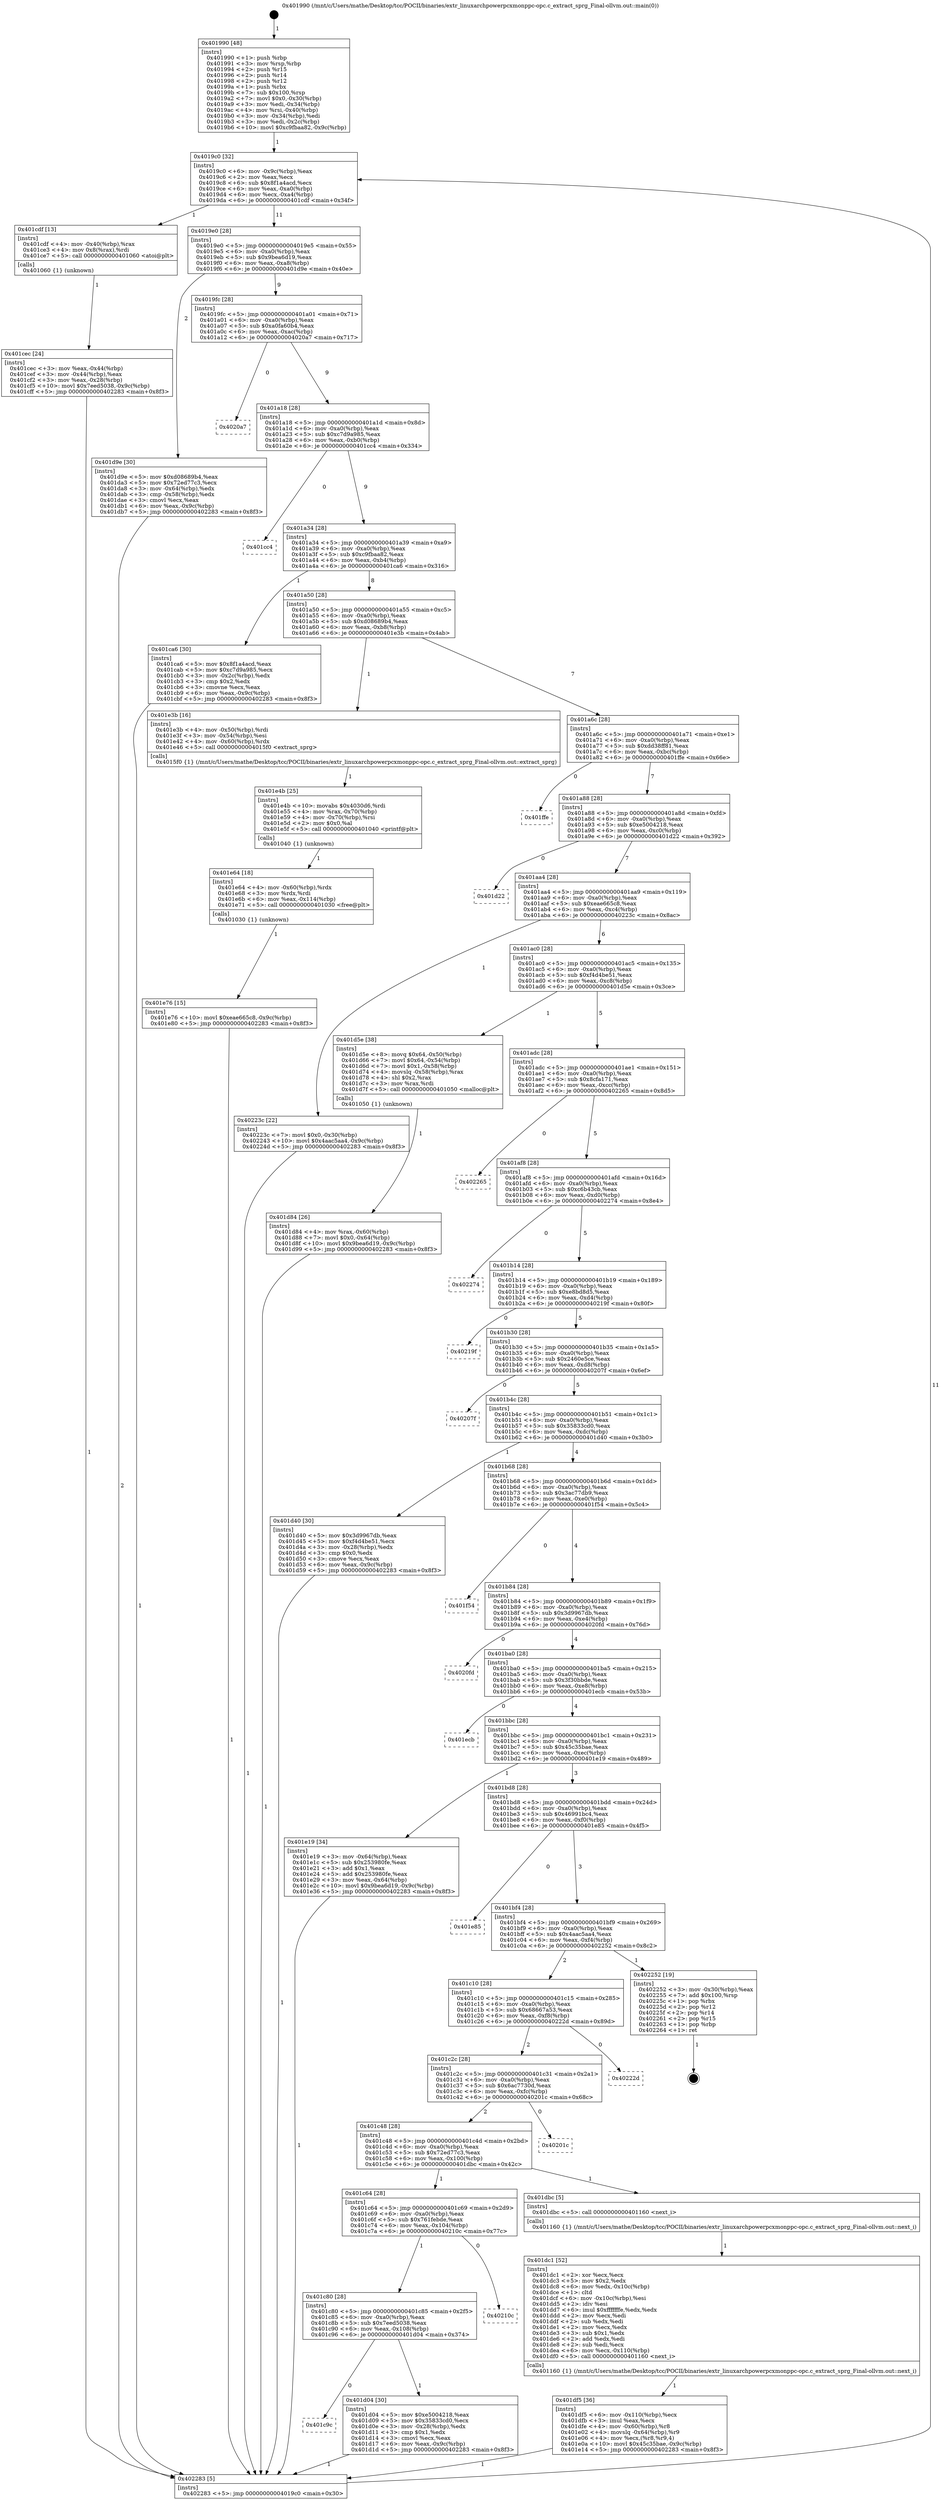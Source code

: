 digraph "0x401990" {
  label = "0x401990 (/mnt/c/Users/mathe/Desktop/tcc/POCII/binaries/extr_linuxarchpowerpcxmonppc-opc.c_extract_sprg_Final-ollvm.out::main(0))"
  labelloc = "t"
  node[shape=record]

  Entry [label="",width=0.3,height=0.3,shape=circle,fillcolor=black,style=filled]
  "0x4019c0" [label="{
     0x4019c0 [32]\l
     | [instrs]\l
     &nbsp;&nbsp;0x4019c0 \<+6\>: mov -0x9c(%rbp),%eax\l
     &nbsp;&nbsp;0x4019c6 \<+2\>: mov %eax,%ecx\l
     &nbsp;&nbsp;0x4019c8 \<+6\>: sub $0x8f1a4acd,%ecx\l
     &nbsp;&nbsp;0x4019ce \<+6\>: mov %eax,-0xa0(%rbp)\l
     &nbsp;&nbsp;0x4019d4 \<+6\>: mov %ecx,-0xa4(%rbp)\l
     &nbsp;&nbsp;0x4019da \<+6\>: je 0000000000401cdf \<main+0x34f\>\l
  }"]
  "0x401cdf" [label="{
     0x401cdf [13]\l
     | [instrs]\l
     &nbsp;&nbsp;0x401cdf \<+4\>: mov -0x40(%rbp),%rax\l
     &nbsp;&nbsp;0x401ce3 \<+4\>: mov 0x8(%rax),%rdi\l
     &nbsp;&nbsp;0x401ce7 \<+5\>: call 0000000000401060 \<atoi@plt\>\l
     | [calls]\l
     &nbsp;&nbsp;0x401060 \{1\} (unknown)\l
  }"]
  "0x4019e0" [label="{
     0x4019e0 [28]\l
     | [instrs]\l
     &nbsp;&nbsp;0x4019e0 \<+5\>: jmp 00000000004019e5 \<main+0x55\>\l
     &nbsp;&nbsp;0x4019e5 \<+6\>: mov -0xa0(%rbp),%eax\l
     &nbsp;&nbsp;0x4019eb \<+5\>: sub $0x9bea6d19,%eax\l
     &nbsp;&nbsp;0x4019f0 \<+6\>: mov %eax,-0xa8(%rbp)\l
     &nbsp;&nbsp;0x4019f6 \<+6\>: je 0000000000401d9e \<main+0x40e\>\l
  }"]
  Exit [label="",width=0.3,height=0.3,shape=circle,fillcolor=black,style=filled,peripheries=2]
  "0x401d9e" [label="{
     0x401d9e [30]\l
     | [instrs]\l
     &nbsp;&nbsp;0x401d9e \<+5\>: mov $0xd08689b4,%eax\l
     &nbsp;&nbsp;0x401da3 \<+5\>: mov $0x72ed77c3,%ecx\l
     &nbsp;&nbsp;0x401da8 \<+3\>: mov -0x64(%rbp),%edx\l
     &nbsp;&nbsp;0x401dab \<+3\>: cmp -0x58(%rbp),%edx\l
     &nbsp;&nbsp;0x401dae \<+3\>: cmovl %ecx,%eax\l
     &nbsp;&nbsp;0x401db1 \<+6\>: mov %eax,-0x9c(%rbp)\l
     &nbsp;&nbsp;0x401db7 \<+5\>: jmp 0000000000402283 \<main+0x8f3\>\l
  }"]
  "0x4019fc" [label="{
     0x4019fc [28]\l
     | [instrs]\l
     &nbsp;&nbsp;0x4019fc \<+5\>: jmp 0000000000401a01 \<main+0x71\>\l
     &nbsp;&nbsp;0x401a01 \<+6\>: mov -0xa0(%rbp),%eax\l
     &nbsp;&nbsp;0x401a07 \<+5\>: sub $0xa0fa60b4,%eax\l
     &nbsp;&nbsp;0x401a0c \<+6\>: mov %eax,-0xac(%rbp)\l
     &nbsp;&nbsp;0x401a12 \<+6\>: je 00000000004020a7 \<main+0x717\>\l
  }"]
  "0x401e76" [label="{
     0x401e76 [15]\l
     | [instrs]\l
     &nbsp;&nbsp;0x401e76 \<+10\>: movl $0xeae665c8,-0x9c(%rbp)\l
     &nbsp;&nbsp;0x401e80 \<+5\>: jmp 0000000000402283 \<main+0x8f3\>\l
  }"]
  "0x4020a7" [label="{
     0x4020a7\l
  }", style=dashed]
  "0x401a18" [label="{
     0x401a18 [28]\l
     | [instrs]\l
     &nbsp;&nbsp;0x401a18 \<+5\>: jmp 0000000000401a1d \<main+0x8d\>\l
     &nbsp;&nbsp;0x401a1d \<+6\>: mov -0xa0(%rbp),%eax\l
     &nbsp;&nbsp;0x401a23 \<+5\>: sub $0xc7d9a985,%eax\l
     &nbsp;&nbsp;0x401a28 \<+6\>: mov %eax,-0xb0(%rbp)\l
     &nbsp;&nbsp;0x401a2e \<+6\>: je 0000000000401cc4 \<main+0x334\>\l
  }"]
  "0x401e64" [label="{
     0x401e64 [18]\l
     | [instrs]\l
     &nbsp;&nbsp;0x401e64 \<+4\>: mov -0x60(%rbp),%rdx\l
     &nbsp;&nbsp;0x401e68 \<+3\>: mov %rdx,%rdi\l
     &nbsp;&nbsp;0x401e6b \<+6\>: mov %eax,-0x114(%rbp)\l
     &nbsp;&nbsp;0x401e71 \<+5\>: call 0000000000401030 \<free@plt\>\l
     | [calls]\l
     &nbsp;&nbsp;0x401030 \{1\} (unknown)\l
  }"]
  "0x401cc4" [label="{
     0x401cc4\l
  }", style=dashed]
  "0x401a34" [label="{
     0x401a34 [28]\l
     | [instrs]\l
     &nbsp;&nbsp;0x401a34 \<+5\>: jmp 0000000000401a39 \<main+0xa9\>\l
     &nbsp;&nbsp;0x401a39 \<+6\>: mov -0xa0(%rbp),%eax\l
     &nbsp;&nbsp;0x401a3f \<+5\>: sub $0xc9fbaa82,%eax\l
     &nbsp;&nbsp;0x401a44 \<+6\>: mov %eax,-0xb4(%rbp)\l
     &nbsp;&nbsp;0x401a4a \<+6\>: je 0000000000401ca6 \<main+0x316\>\l
  }"]
  "0x401e4b" [label="{
     0x401e4b [25]\l
     | [instrs]\l
     &nbsp;&nbsp;0x401e4b \<+10\>: movabs $0x4030d6,%rdi\l
     &nbsp;&nbsp;0x401e55 \<+4\>: mov %rax,-0x70(%rbp)\l
     &nbsp;&nbsp;0x401e59 \<+4\>: mov -0x70(%rbp),%rsi\l
     &nbsp;&nbsp;0x401e5d \<+2\>: mov $0x0,%al\l
     &nbsp;&nbsp;0x401e5f \<+5\>: call 0000000000401040 \<printf@plt\>\l
     | [calls]\l
     &nbsp;&nbsp;0x401040 \{1\} (unknown)\l
  }"]
  "0x401ca6" [label="{
     0x401ca6 [30]\l
     | [instrs]\l
     &nbsp;&nbsp;0x401ca6 \<+5\>: mov $0x8f1a4acd,%eax\l
     &nbsp;&nbsp;0x401cab \<+5\>: mov $0xc7d9a985,%ecx\l
     &nbsp;&nbsp;0x401cb0 \<+3\>: mov -0x2c(%rbp),%edx\l
     &nbsp;&nbsp;0x401cb3 \<+3\>: cmp $0x2,%edx\l
     &nbsp;&nbsp;0x401cb6 \<+3\>: cmovne %ecx,%eax\l
     &nbsp;&nbsp;0x401cb9 \<+6\>: mov %eax,-0x9c(%rbp)\l
     &nbsp;&nbsp;0x401cbf \<+5\>: jmp 0000000000402283 \<main+0x8f3\>\l
  }"]
  "0x401a50" [label="{
     0x401a50 [28]\l
     | [instrs]\l
     &nbsp;&nbsp;0x401a50 \<+5\>: jmp 0000000000401a55 \<main+0xc5\>\l
     &nbsp;&nbsp;0x401a55 \<+6\>: mov -0xa0(%rbp),%eax\l
     &nbsp;&nbsp;0x401a5b \<+5\>: sub $0xd08689b4,%eax\l
     &nbsp;&nbsp;0x401a60 \<+6\>: mov %eax,-0xb8(%rbp)\l
     &nbsp;&nbsp;0x401a66 \<+6\>: je 0000000000401e3b \<main+0x4ab\>\l
  }"]
  "0x402283" [label="{
     0x402283 [5]\l
     | [instrs]\l
     &nbsp;&nbsp;0x402283 \<+5\>: jmp 00000000004019c0 \<main+0x30\>\l
  }"]
  "0x401990" [label="{
     0x401990 [48]\l
     | [instrs]\l
     &nbsp;&nbsp;0x401990 \<+1\>: push %rbp\l
     &nbsp;&nbsp;0x401991 \<+3\>: mov %rsp,%rbp\l
     &nbsp;&nbsp;0x401994 \<+2\>: push %r15\l
     &nbsp;&nbsp;0x401996 \<+2\>: push %r14\l
     &nbsp;&nbsp;0x401998 \<+2\>: push %r12\l
     &nbsp;&nbsp;0x40199a \<+1\>: push %rbx\l
     &nbsp;&nbsp;0x40199b \<+7\>: sub $0x100,%rsp\l
     &nbsp;&nbsp;0x4019a2 \<+7\>: movl $0x0,-0x30(%rbp)\l
     &nbsp;&nbsp;0x4019a9 \<+3\>: mov %edi,-0x34(%rbp)\l
     &nbsp;&nbsp;0x4019ac \<+4\>: mov %rsi,-0x40(%rbp)\l
     &nbsp;&nbsp;0x4019b0 \<+3\>: mov -0x34(%rbp),%edi\l
     &nbsp;&nbsp;0x4019b3 \<+3\>: mov %edi,-0x2c(%rbp)\l
     &nbsp;&nbsp;0x4019b6 \<+10\>: movl $0xc9fbaa82,-0x9c(%rbp)\l
  }"]
  "0x401cec" [label="{
     0x401cec [24]\l
     | [instrs]\l
     &nbsp;&nbsp;0x401cec \<+3\>: mov %eax,-0x44(%rbp)\l
     &nbsp;&nbsp;0x401cef \<+3\>: mov -0x44(%rbp),%eax\l
     &nbsp;&nbsp;0x401cf2 \<+3\>: mov %eax,-0x28(%rbp)\l
     &nbsp;&nbsp;0x401cf5 \<+10\>: movl $0x7eed5038,-0x9c(%rbp)\l
     &nbsp;&nbsp;0x401cff \<+5\>: jmp 0000000000402283 \<main+0x8f3\>\l
  }"]
  "0x401df5" [label="{
     0x401df5 [36]\l
     | [instrs]\l
     &nbsp;&nbsp;0x401df5 \<+6\>: mov -0x110(%rbp),%ecx\l
     &nbsp;&nbsp;0x401dfb \<+3\>: imul %eax,%ecx\l
     &nbsp;&nbsp;0x401dfe \<+4\>: mov -0x60(%rbp),%r8\l
     &nbsp;&nbsp;0x401e02 \<+4\>: movslq -0x64(%rbp),%r9\l
     &nbsp;&nbsp;0x401e06 \<+4\>: mov %ecx,(%r8,%r9,4)\l
     &nbsp;&nbsp;0x401e0a \<+10\>: movl $0x45c35bae,-0x9c(%rbp)\l
     &nbsp;&nbsp;0x401e14 \<+5\>: jmp 0000000000402283 \<main+0x8f3\>\l
  }"]
  "0x401e3b" [label="{
     0x401e3b [16]\l
     | [instrs]\l
     &nbsp;&nbsp;0x401e3b \<+4\>: mov -0x50(%rbp),%rdi\l
     &nbsp;&nbsp;0x401e3f \<+3\>: mov -0x54(%rbp),%esi\l
     &nbsp;&nbsp;0x401e42 \<+4\>: mov -0x60(%rbp),%rdx\l
     &nbsp;&nbsp;0x401e46 \<+5\>: call 00000000004015f0 \<extract_sprg\>\l
     | [calls]\l
     &nbsp;&nbsp;0x4015f0 \{1\} (/mnt/c/Users/mathe/Desktop/tcc/POCII/binaries/extr_linuxarchpowerpcxmonppc-opc.c_extract_sprg_Final-ollvm.out::extract_sprg)\l
  }"]
  "0x401a6c" [label="{
     0x401a6c [28]\l
     | [instrs]\l
     &nbsp;&nbsp;0x401a6c \<+5\>: jmp 0000000000401a71 \<main+0xe1\>\l
     &nbsp;&nbsp;0x401a71 \<+6\>: mov -0xa0(%rbp),%eax\l
     &nbsp;&nbsp;0x401a77 \<+5\>: sub $0xdd38ff81,%eax\l
     &nbsp;&nbsp;0x401a7c \<+6\>: mov %eax,-0xbc(%rbp)\l
     &nbsp;&nbsp;0x401a82 \<+6\>: je 0000000000401ffe \<main+0x66e\>\l
  }"]
  "0x401dc1" [label="{
     0x401dc1 [52]\l
     | [instrs]\l
     &nbsp;&nbsp;0x401dc1 \<+2\>: xor %ecx,%ecx\l
     &nbsp;&nbsp;0x401dc3 \<+5\>: mov $0x2,%edx\l
     &nbsp;&nbsp;0x401dc8 \<+6\>: mov %edx,-0x10c(%rbp)\l
     &nbsp;&nbsp;0x401dce \<+1\>: cltd\l
     &nbsp;&nbsp;0x401dcf \<+6\>: mov -0x10c(%rbp),%esi\l
     &nbsp;&nbsp;0x401dd5 \<+2\>: idiv %esi\l
     &nbsp;&nbsp;0x401dd7 \<+6\>: imul $0xfffffffe,%edx,%edx\l
     &nbsp;&nbsp;0x401ddd \<+2\>: mov %ecx,%edi\l
     &nbsp;&nbsp;0x401ddf \<+2\>: sub %edx,%edi\l
     &nbsp;&nbsp;0x401de1 \<+2\>: mov %ecx,%edx\l
     &nbsp;&nbsp;0x401de3 \<+3\>: sub $0x1,%edx\l
     &nbsp;&nbsp;0x401de6 \<+2\>: add %edx,%edi\l
     &nbsp;&nbsp;0x401de8 \<+2\>: sub %edi,%ecx\l
     &nbsp;&nbsp;0x401dea \<+6\>: mov %ecx,-0x110(%rbp)\l
     &nbsp;&nbsp;0x401df0 \<+5\>: call 0000000000401160 \<next_i\>\l
     | [calls]\l
     &nbsp;&nbsp;0x401160 \{1\} (/mnt/c/Users/mathe/Desktop/tcc/POCII/binaries/extr_linuxarchpowerpcxmonppc-opc.c_extract_sprg_Final-ollvm.out::next_i)\l
  }"]
  "0x401ffe" [label="{
     0x401ffe\l
  }", style=dashed]
  "0x401a88" [label="{
     0x401a88 [28]\l
     | [instrs]\l
     &nbsp;&nbsp;0x401a88 \<+5\>: jmp 0000000000401a8d \<main+0xfd\>\l
     &nbsp;&nbsp;0x401a8d \<+6\>: mov -0xa0(%rbp),%eax\l
     &nbsp;&nbsp;0x401a93 \<+5\>: sub $0xe5004218,%eax\l
     &nbsp;&nbsp;0x401a98 \<+6\>: mov %eax,-0xc0(%rbp)\l
     &nbsp;&nbsp;0x401a9e \<+6\>: je 0000000000401d22 \<main+0x392\>\l
  }"]
  "0x401d84" [label="{
     0x401d84 [26]\l
     | [instrs]\l
     &nbsp;&nbsp;0x401d84 \<+4\>: mov %rax,-0x60(%rbp)\l
     &nbsp;&nbsp;0x401d88 \<+7\>: movl $0x0,-0x64(%rbp)\l
     &nbsp;&nbsp;0x401d8f \<+10\>: movl $0x9bea6d19,-0x9c(%rbp)\l
     &nbsp;&nbsp;0x401d99 \<+5\>: jmp 0000000000402283 \<main+0x8f3\>\l
  }"]
  "0x401d22" [label="{
     0x401d22\l
  }", style=dashed]
  "0x401aa4" [label="{
     0x401aa4 [28]\l
     | [instrs]\l
     &nbsp;&nbsp;0x401aa4 \<+5\>: jmp 0000000000401aa9 \<main+0x119\>\l
     &nbsp;&nbsp;0x401aa9 \<+6\>: mov -0xa0(%rbp),%eax\l
     &nbsp;&nbsp;0x401aaf \<+5\>: sub $0xeae665c8,%eax\l
     &nbsp;&nbsp;0x401ab4 \<+6\>: mov %eax,-0xc4(%rbp)\l
     &nbsp;&nbsp;0x401aba \<+6\>: je 000000000040223c \<main+0x8ac\>\l
  }"]
  "0x401c9c" [label="{
     0x401c9c\l
  }", style=dashed]
  "0x40223c" [label="{
     0x40223c [22]\l
     | [instrs]\l
     &nbsp;&nbsp;0x40223c \<+7\>: movl $0x0,-0x30(%rbp)\l
     &nbsp;&nbsp;0x402243 \<+10\>: movl $0x4aac5aa4,-0x9c(%rbp)\l
     &nbsp;&nbsp;0x40224d \<+5\>: jmp 0000000000402283 \<main+0x8f3\>\l
  }"]
  "0x401ac0" [label="{
     0x401ac0 [28]\l
     | [instrs]\l
     &nbsp;&nbsp;0x401ac0 \<+5\>: jmp 0000000000401ac5 \<main+0x135\>\l
     &nbsp;&nbsp;0x401ac5 \<+6\>: mov -0xa0(%rbp),%eax\l
     &nbsp;&nbsp;0x401acb \<+5\>: sub $0xf4d4be51,%eax\l
     &nbsp;&nbsp;0x401ad0 \<+6\>: mov %eax,-0xc8(%rbp)\l
     &nbsp;&nbsp;0x401ad6 \<+6\>: je 0000000000401d5e \<main+0x3ce\>\l
  }"]
  "0x401d04" [label="{
     0x401d04 [30]\l
     | [instrs]\l
     &nbsp;&nbsp;0x401d04 \<+5\>: mov $0xe5004218,%eax\l
     &nbsp;&nbsp;0x401d09 \<+5\>: mov $0x35833cd0,%ecx\l
     &nbsp;&nbsp;0x401d0e \<+3\>: mov -0x28(%rbp),%edx\l
     &nbsp;&nbsp;0x401d11 \<+3\>: cmp $0x1,%edx\l
     &nbsp;&nbsp;0x401d14 \<+3\>: cmovl %ecx,%eax\l
     &nbsp;&nbsp;0x401d17 \<+6\>: mov %eax,-0x9c(%rbp)\l
     &nbsp;&nbsp;0x401d1d \<+5\>: jmp 0000000000402283 \<main+0x8f3\>\l
  }"]
  "0x401d5e" [label="{
     0x401d5e [38]\l
     | [instrs]\l
     &nbsp;&nbsp;0x401d5e \<+8\>: movq $0x64,-0x50(%rbp)\l
     &nbsp;&nbsp;0x401d66 \<+7\>: movl $0x64,-0x54(%rbp)\l
     &nbsp;&nbsp;0x401d6d \<+7\>: movl $0x1,-0x58(%rbp)\l
     &nbsp;&nbsp;0x401d74 \<+4\>: movslq -0x58(%rbp),%rax\l
     &nbsp;&nbsp;0x401d78 \<+4\>: shl $0x2,%rax\l
     &nbsp;&nbsp;0x401d7c \<+3\>: mov %rax,%rdi\l
     &nbsp;&nbsp;0x401d7f \<+5\>: call 0000000000401050 \<malloc@plt\>\l
     | [calls]\l
     &nbsp;&nbsp;0x401050 \{1\} (unknown)\l
  }"]
  "0x401adc" [label="{
     0x401adc [28]\l
     | [instrs]\l
     &nbsp;&nbsp;0x401adc \<+5\>: jmp 0000000000401ae1 \<main+0x151\>\l
     &nbsp;&nbsp;0x401ae1 \<+6\>: mov -0xa0(%rbp),%eax\l
     &nbsp;&nbsp;0x401ae7 \<+5\>: sub $0x8cfa171,%eax\l
     &nbsp;&nbsp;0x401aec \<+6\>: mov %eax,-0xcc(%rbp)\l
     &nbsp;&nbsp;0x401af2 \<+6\>: je 0000000000402265 \<main+0x8d5\>\l
  }"]
  "0x401c80" [label="{
     0x401c80 [28]\l
     | [instrs]\l
     &nbsp;&nbsp;0x401c80 \<+5\>: jmp 0000000000401c85 \<main+0x2f5\>\l
     &nbsp;&nbsp;0x401c85 \<+6\>: mov -0xa0(%rbp),%eax\l
     &nbsp;&nbsp;0x401c8b \<+5\>: sub $0x7eed5038,%eax\l
     &nbsp;&nbsp;0x401c90 \<+6\>: mov %eax,-0x108(%rbp)\l
     &nbsp;&nbsp;0x401c96 \<+6\>: je 0000000000401d04 \<main+0x374\>\l
  }"]
  "0x402265" [label="{
     0x402265\l
  }", style=dashed]
  "0x401af8" [label="{
     0x401af8 [28]\l
     | [instrs]\l
     &nbsp;&nbsp;0x401af8 \<+5\>: jmp 0000000000401afd \<main+0x16d\>\l
     &nbsp;&nbsp;0x401afd \<+6\>: mov -0xa0(%rbp),%eax\l
     &nbsp;&nbsp;0x401b03 \<+5\>: sub $0xc6b43cb,%eax\l
     &nbsp;&nbsp;0x401b08 \<+6\>: mov %eax,-0xd0(%rbp)\l
     &nbsp;&nbsp;0x401b0e \<+6\>: je 0000000000402274 \<main+0x8e4\>\l
  }"]
  "0x40210c" [label="{
     0x40210c\l
  }", style=dashed]
  "0x402274" [label="{
     0x402274\l
  }", style=dashed]
  "0x401b14" [label="{
     0x401b14 [28]\l
     | [instrs]\l
     &nbsp;&nbsp;0x401b14 \<+5\>: jmp 0000000000401b19 \<main+0x189\>\l
     &nbsp;&nbsp;0x401b19 \<+6\>: mov -0xa0(%rbp),%eax\l
     &nbsp;&nbsp;0x401b1f \<+5\>: sub $0xe8bd8d5,%eax\l
     &nbsp;&nbsp;0x401b24 \<+6\>: mov %eax,-0xd4(%rbp)\l
     &nbsp;&nbsp;0x401b2a \<+6\>: je 000000000040219f \<main+0x80f\>\l
  }"]
  "0x401c64" [label="{
     0x401c64 [28]\l
     | [instrs]\l
     &nbsp;&nbsp;0x401c64 \<+5\>: jmp 0000000000401c69 \<main+0x2d9\>\l
     &nbsp;&nbsp;0x401c69 \<+6\>: mov -0xa0(%rbp),%eax\l
     &nbsp;&nbsp;0x401c6f \<+5\>: sub $0x761febde,%eax\l
     &nbsp;&nbsp;0x401c74 \<+6\>: mov %eax,-0x104(%rbp)\l
     &nbsp;&nbsp;0x401c7a \<+6\>: je 000000000040210c \<main+0x77c\>\l
  }"]
  "0x40219f" [label="{
     0x40219f\l
  }", style=dashed]
  "0x401b30" [label="{
     0x401b30 [28]\l
     | [instrs]\l
     &nbsp;&nbsp;0x401b30 \<+5\>: jmp 0000000000401b35 \<main+0x1a5\>\l
     &nbsp;&nbsp;0x401b35 \<+6\>: mov -0xa0(%rbp),%eax\l
     &nbsp;&nbsp;0x401b3b \<+5\>: sub $0x2460e5ce,%eax\l
     &nbsp;&nbsp;0x401b40 \<+6\>: mov %eax,-0xd8(%rbp)\l
     &nbsp;&nbsp;0x401b46 \<+6\>: je 000000000040207f \<main+0x6ef\>\l
  }"]
  "0x401dbc" [label="{
     0x401dbc [5]\l
     | [instrs]\l
     &nbsp;&nbsp;0x401dbc \<+5\>: call 0000000000401160 \<next_i\>\l
     | [calls]\l
     &nbsp;&nbsp;0x401160 \{1\} (/mnt/c/Users/mathe/Desktop/tcc/POCII/binaries/extr_linuxarchpowerpcxmonppc-opc.c_extract_sprg_Final-ollvm.out::next_i)\l
  }"]
  "0x40207f" [label="{
     0x40207f\l
  }", style=dashed]
  "0x401b4c" [label="{
     0x401b4c [28]\l
     | [instrs]\l
     &nbsp;&nbsp;0x401b4c \<+5\>: jmp 0000000000401b51 \<main+0x1c1\>\l
     &nbsp;&nbsp;0x401b51 \<+6\>: mov -0xa0(%rbp),%eax\l
     &nbsp;&nbsp;0x401b57 \<+5\>: sub $0x35833cd0,%eax\l
     &nbsp;&nbsp;0x401b5c \<+6\>: mov %eax,-0xdc(%rbp)\l
     &nbsp;&nbsp;0x401b62 \<+6\>: je 0000000000401d40 \<main+0x3b0\>\l
  }"]
  "0x401c48" [label="{
     0x401c48 [28]\l
     | [instrs]\l
     &nbsp;&nbsp;0x401c48 \<+5\>: jmp 0000000000401c4d \<main+0x2bd\>\l
     &nbsp;&nbsp;0x401c4d \<+6\>: mov -0xa0(%rbp),%eax\l
     &nbsp;&nbsp;0x401c53 \<+5\>: sub $0x72ed77c3,%eax\l
     &nbsp;&nbsp;0x401c58 \<+6\>: mov %eax,-0x100(%rbp)\l
     &nbsp;&nbsp;0x401c5e \<+6\>: je 0000000000401dbc \<main+0x42c\>\l
  }"]
  "0x401d40" [label="{
     0x401d40 [30]\l
     | [instrs]\l
     &nbsp;&nbsp;0x401d40 \<+5\>: mov $0x3d9967db,%eax\l
     &nbsp;&nbsp;0x401d45 \<+5\>: mov $0xf4d4be51,%ecx\l
     &nbsp;&nbsp;0x401d4a \<+3\>: mov -0x28(%rbp),%edx\l
     &nbsp;&nbsp;0x401d4d \<+3\>: cmp $0x0,%edx\l
     &nbsp;&nbsp;0x401d50 \<+3\>: cmove %ecx,%eax\l
     &nbsp;&nbsp;0x401d53 \<+6\>: mov %eax,-0x9c(%rbp)\l
     &nbsp;&nbsp;0x401d59 \<+5\>: jmp 0000000000402283 \<main+0x8f3\>\l
  }"]
  "0x401b68" [label="{
     0x401b68 [28]\l
     | [instrs]\l
     &nbsp;&nbsp;0x401b68 \<+5\>: jmp 0000000000401b6d \<main+0x1dd\>\l
     &nbsp;&nbsp;0x401b6d \<+6\>: mov -0xa0(%rbp),%eax\l
     &nbsp;&nbsp;0x401b73 \<+5\>: sub $0x3ac77db9,%eax\l
     &nbsp;&nbsp;0x401b78 \<+6\>: mov %eax,-0xe0(%rbp)\l
     &nbsp;&nbsp;0x401b7e \<+6\>: je 0000000000401f54 \<main+0x5c4\>\l
  }"]
  "0x40201c" [label="{
     0x40201c\l
  }", style=dashed]
  "0x401f54" [label="{
     0x401f54\l
  }", style=dashed]
  "0x401b84" [label="{
     0x401b84 [28]\l
     | [instrs]\l
     &nbsp;&nbsp;0x401b84 \<+5\>: jmp 0000000000401b89 \<main+0x1f9\>\l
     &nbsp;&nbsp;0x401b89 \<+6\>: mov -0xa0(%rbp),%eax\l
     &nbsp;&nbsp;0x401b8f \<+5\>: sub $0x3d9967db,%eax\l
     &nbsp;&nbsp;0x401b94 \<+6\>: mov %eax,-0xe4(%rbp)\l
     &nbsp;&nbsp;0x401b9a \<+6\>: je 00000000004020fd \<main+0x76d\>\l
  }"]
  "0x401c2c" [label="{
     0x401c2c [28]\l
     | [instrs]\l
     &nbsp;&nbsp;0x401c2c \<+5\>: jmp 0000000000401c31 \<main+0x2a1\>\l
     &nbsp;&nbsp;0x401c31 \<+6\>: mov -0xa0(%rbp),%eax\l
     &nbsp;&nbsp;0x401c37 \<+5\>: sub $0x6ac7730d,%eax\l
     &nbsp;&nbsp;0x401c3c \<+6\>: mov %eax,-0xfc(%rbp)\l
     &nbsp;&nbsp;0x401c42 \<+6\>: je 000000000040201c \<main+0x68c\>\l
  }"]
  "0x4020fd" [label="{
     0x4020fd\l
  }", style=dashed]
  "0x401ba0" [label="{
     0x401ba0 [28]\l
     | [instrs]\l
     &nbsp;&nbsp;0x401ba0 \<+5\>: jmp 0000000000401ba5 \<main+0x215\>\l
     &nbsp;&nbsp;0x401ba5 \<+6\>: mov -0xa0(%rbp),%eax\l
     &nbsp;&nbsp;0x401bab \<+5\>: sub $0x3f30bbde,%eax\l
     &nbsp;&nbsp;0x401bb0 \<+6\>: mov %eax,-0xe8(%rbp)\l
     &nbsp;&nbsp;0x401bb6 \<+6\>: je 0000000000401ecb \<main+0x53b\>\l
  }"]
  "0x40222d" [label="{
     0x40222d\l
  }", style=dashed]
  "0x401ecb" [label="{
     0x401ecb\l
  }", style=dashed]
  "0x401bbc" [label="{
     0x401bbc [28]\l
     | [instrs]\l
     &nbsp;&nbsp;0x401bbc \<+5\>: jmp 0000000000401bc1 \<main+0x231\>\l
     &nbsp;&nbsp;0x401bc1 \<+6\>: mov -0xa0(%rbp),%eax\l
     &nbsp;&nbsp;0x401bc7 \<+5\>: sub $0x45c35bae,%eax\l
     &nbsp;&nbsp;0x401bcc \<+6\>: mov %eax,-0xec(%rbp)\l
     &nbsp;&nbsp;0x401bd2 \<+6\>: je 0000000000401e19 \<main+0x489\>\l
  }"]
  "0x401c10" [label="{
     0x401c10 [28]\l
     | [instrs]\l
     &nbsp;&nbsp;0x401c10 \<+5\>: jmp 0000000000401c15 \<main+0x285\>\l
     &nbsp;&nbsp;0x401c15 \<+6\>: mov -0xa0(%rbp),%eax\l
     &nbsp;&nbsp;0x401c1b \<+5\>: sub $0x68667a53,%eax\l
     &nbsp;&nbsp;0x401c20 \<+6\>: mov %eax,-0xf8(%rbp)\l
     &nbsp;&nbsp;0x401c26 \<+6\>: je 000000000040222d \<main+0x89d\>\l
  }"]
  "0x401e19" [label="{
     0x401e19 [34]\l
     | [instrs]\l
     &nbsp;&nbsp;0x401e19 \<+3\>: mov -0x64(%rbp),%eax\l
     &nbsp;&nbsp;0x401e1c \<+5\>: sub $0x253980fe,%eax\l
     &nbsp;&nbsp;0x401e21 \<+3\>: add $0x1,%eax\l
     &nbsp;&nbsp;0x401e24 \<+5\>: add $0x253980fe,%eax\l
     &nbsp;&nbsp;0x401e29 \<+3\>: mov %eax,-0x64(%rbp)\l
     &nbsp;&nbsp;0x401e2c \<+10\>: movl $0x9bea6d19,-0x9c(%rbp)\l
     &nbsp;&nbsp;0x401e36 \<+5\>: jmp 0000000000402283 \<main+0x8f3\>\l
  }"]
  "0x401bd8" [label="{
     0x401bd8 [28]\l
     | [instrs]\l
     &nbsp;&nbsp;0x401bd8 \<+5\>: jmp 0000000000401bdd \<main+0x24d\>\l
     &nbsp;&nbsp;0x401bdd \<+6\>: mov -0xa0(%rbp),%eax\l
     &nbsp;&nbsp;0x401be3 \<+5\>: sub $0x46991bc4,%eax\l
     &nbsp;&nbsp;0x401be8 \<+6\>: mov %eax,-0xf0(%rbp)\l
     &nbsp;&nbsp;0x401bee \<+6\>: je 0000000000401e85 \<main+0x4f5\>\l
  }"]
  "0x402252" [label="{
     0x402252 [19]\l
     | [instrs]\l
     &nbsp;&nbsp;0x402252 \<+3\>: mov -0x30(%rbp),%eax\l
     &nbsp;&nbsp;0x402255 \<+7\>: add $0x100,%rsp\l
     &nbsp;&nbsp;0x40225c \<+1\>: pop %rbx\l
     &nbsp;&nbsp;0x40225d \<+2\>: pop %r12\l
     &nbsp;&nbsp;0x40225f \<+2\>: pop %r14\l
     &nbsp;&nbsp;0x402261 \<+2\>: pop %r15\l
     &nbsp;&nbsp;0x402263 \<+1\>: pop %rbp\l
     &nbsp;&nbsp;0x402264 \<+1\>: ret\l
  }"]
  "0x401e85" [label="{
     0x401e85\l
  }", style=dashed]
  "0x401bf4" [label="{
     0x401bf4 [28]\l
     | [instrs]\l
     &nbsp;&nbsp;0x401bf4 \<+5\>: jmp 0000000000401bf9 \<main+0x269\>\l
     &nbsp;&nbsp;0x401bf9 \<+6\>: mov -0xa0(%rbp),%eax\l
     &nbsp;&nbsp;0x401bff \<+5\>: sub $0x4aac5aa4,%eax\l
     &nbsp;&nbsp;0x401c04 \<+6\>: mov %eax,-0xf4(%rbp)\l
     &nbsp;&nbsp;0x401c0a \<+6\>: je 0000000000402252 \<main+0x8c2\>\l
  }"]
  Entry -> "0x401990" [label=" 1"]
  "0x4019c0" -> "0x401cdf" [label=" 1"]
  "0x4019c0" -> "0x4019e0" [label=" 11"]
  "0x402252" -> Exit [label=" 1"]
  "0x4019e0" -> "0x401d9e" [label=" 2"]
  "0x4019e0" -> "0x4019fc" [label=" 9"]
  "0x40223c" -> "0x402283" [label=" 1"]
  "0x4019fc" -> "0x4020a7" [label=" 0"]
  "0x4019fc" -> "0x401a18" [label=" 9"]
  "0x401e76" -> "0x402283" [label=" 1"]
  "0x401a18" -> "0x401cc4" [label=" 0"]
  "0x401a18" -> "0x401a34" [label=" 9"]
  "0x401e64" -> "0x401e76" [label=" 1"]
  "0x401a34" -> "0x401ca6" [label=" 1"]
  "0x401a34" -> "0x401a50" [label=" 8"]
  "0x401ca6" -> "0x402283" [label=" 1"]
  "0x401990" -> "0x4019c0" [label=" 1"]
  "0x402283" -> "0x4019c0" [label=" 11"]
  "0x401cdf" -> "0x401cec" [label=" 1"]
  "0x401cec" -> "0x402283" [label=" 1"]
  "0x401e4b" -> "0x401e64" [label=" 1"]
  "0x401a50" -> "0x401e3b" [label=" 1"]
  "0x401a50" -> "0x401a6c" [label=" 7"]
  "0x401e3b" -> "0x401e4b" [label=" 1"]
  "0x401a6c" -> "0x401ffe" [label=" 0"]
  "0x401a6c" -> "0x401a88" [label=" 7"]
  "0x401e19" -> "0x402283" [label=" 1"]
  "0x401a88" -> "0x401d22" [label=" 0"]
  "0x401a88" -> "0x401aa4" [label=" 7"]
  "0x401df5" -> "0x402283" [label=" 1"]
  "0x401aa4" -> "0x40223c" [label=" 1"]
  "0x401aa4" -> "0x401ac0" [label=" 6"]
  "0x401dc1" -> "0x401df5" [label=" 1"]
  "0x401ac0" -> "0x401d5e" [label=" 1"]
  "0x401ac0" -> "0x401adc" [label=" 5"]
  "0x401dbc" -> "0x401dc1" [label=" 1"]
  "0x401adc" -> "0x402265" [label=" 0"]
  "0x401adc" -> "0x401af8" [label=" 5"]
  "0x401d84" -> "0x402283" [label=" 1"]
  "0x401af8" -> "0x402274" [label=" 0"]
  "0x401af8" -> "0x401b14" [label=" 5"]
  "0x401d5e" -> "0x401d84" [label=" 1"]
  "0x401b14" -> "0x40219f" [label=" 0"]
  "0x401b14" -> "0x401b30" [label=" 5"]
  "0x401d04" -> "0x402283" [label=" 1"]
  "0x401b30" -> "0x40207f" [label=" 0"]
  "0x401b30" -> "0x401b4c" [label=" 5"]
  "0x401c80" -> "0x401c9c" [label=" 0"]
  "0x401b4c" -> "0x401d40" [label=" 1"]
  "0x401b4c" -> "0x401b68" [label=" 4"]
  "0x401d9e" -> "0x402283" [label=" 2"]
  "0x401b68" -> "0x401f54" [label=" 0"]
  "0x401b68" -> "0x401b84" [label=" 4"]
  "0x401c64" -> "0x401c80" [label=" 1"]
  "0x401b84" -> "0x4020fd" [label=" 0"]
  "0x401b84" -> "0x401ba0" [label=" 4"]
  "0x401d40" -> "0x402283" [label=" 1"]
  "0x401ba0" -> "0x401ecb" [label=" 0"]
  "0x401ba0" -> "0x401bbc" [label=" 4"]
  "0x401c48" -> "0x401c64" [label=" 1"]
  "0x401bbc" -> "0x401e19" [label=" 1"]
  "0x401bbc" -> "0x401bd8" [label=" 3"]
  "0x401c80" -> "0x401d04" [label=" 1"]
  "0x401bd8" -> "0x401e85" [label=" 0"]
  "0x401bd8" -> "0x401bf4" [label=" 3"]
  "0x401c2c" -> "0x401c48" [label=" 2"]
  "0x401bf4" -> "0x402252" [label=" 1"]
  "0x401bf4" -> "0x401c10" [label=" 2"]
  "0x401c48" -> "0x401dbc" [label=" 1"]
  "0x401c10" -> "0x40222d" [label=" 0"]
  "0x401c10" -> "0x401c2c" [label=" 2"]
  "0x401c64" -> "0x40210c" [label=" 0"]
  "0x401c2c" -> "0x40201c" [label=" 0"]
}
